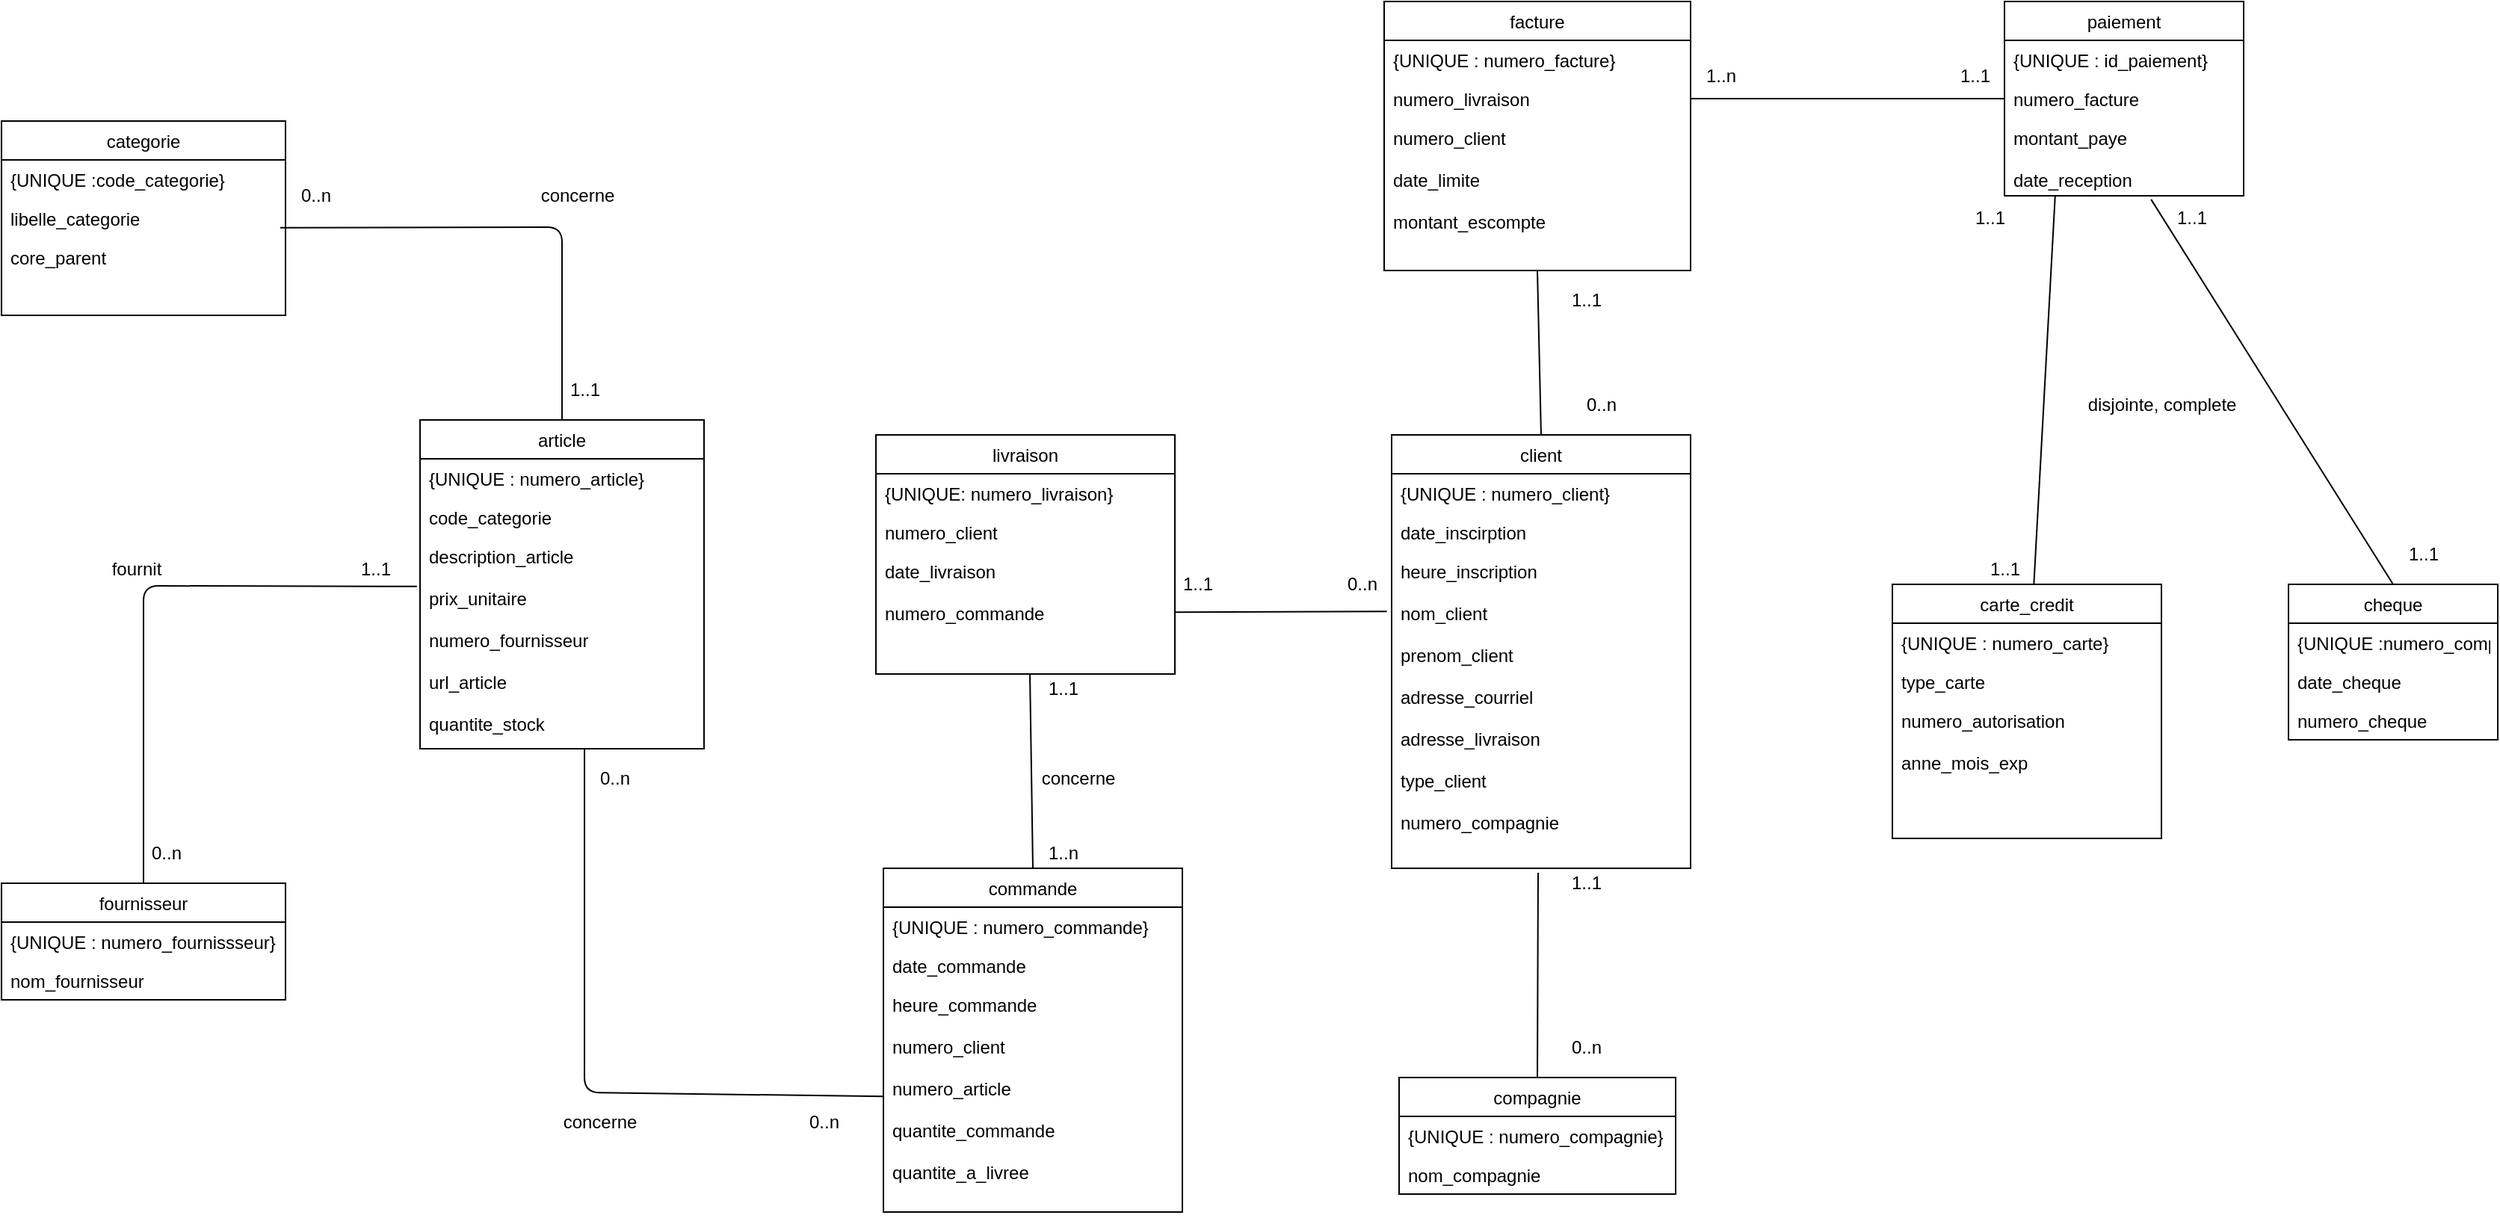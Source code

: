 <mxfile version="14.4.3" type="github">
  <diagram name="Page-1" id="c4acf3e9-155e-7222-9cf6-157b1a14988f">
    <mxGraphModel dx="1369" dy="709" grid="1" gridSize="10" guides="1" tooltips="1" connect="1" arrows="1" fold="1" page="1" pageScale="1" pageWidth="850" pageHeight="1100" background="#ffffff" math="0" shadow="0">
      <root>
        <mxCell id="0" />
        <mxCell id="1" parent="0" />
        <mxCell id="Wr57eoAMN5Djp9_CSVFM-5" value="fournisseur" style="swimlane;fontStyle=0;childLayout=stackLayout;horizontal=1;startSize=26;fillColor=none;horizontalStack=0;resizeParent=1;resizeParentMax=0;resizeLast=0;collapsible=1;marginBottom=0;" vertex="1" parent="1">
          <mxGeometry x="10" y="600" width="190" height="78" as="geometry" />
        </mxCell>
        <mxCell id="Wr57eoAMN5Djp9_CSVFM-6" value="{UNIQUE : numero_fournissseur}&#xa;&#xa;" style="text;strokeColor=none;fillColor=none;align=left;verticalAlign=top;spacingLeft=4;spacingRight=4;overflow=hidden;rotatable=0;points=[[0,0.5],[1,0.5]];portConstraint=eastwest;" vertex="1" parent="Wr57eoAMN5Djp9_CSVFM-5">
          <mxGeometry y="26" width="190" height="26" as="geometry" />
        </mxCell>
        <mxCell id="Wr57eoAMN5Djp9_CSVFM-7" value="nom_fournisseur" style="text;strokeColor=none;fillColor=none;align=left;verticalAlign=top;spacingLeft=4;spacingRight=4;overflow=hidden;rotatable=0;points=[[0,0.5],[1,0.5]];portConstraint=eastwest;" vertex="1" parent="Wr57eoAMN5Djp9_CSVFM-5">
          <mxGeometry y="52" width="190" height="26" as="geometry" />
        </mxCell>
        <mxCell id="Wr57eoAMN5Djp9_CSVFM-10" value="article" style="swimlane;fontStyle=0;childLayout=stackLayout;horizontal=1;startSize=26;fillColor=none;horizontalStack=0;resizeParent=1;resizeParentMax=0;resizeLast=0;collapsible=1;marginBottom=0;" vertex="1" parent="1">
          <mxGeometry x="290" y="290" width="190" height="220" as="geometry" />
        </mxCell>
        <mxCell id="Wr57eoAMN5Djp9_CSVFM-11" value="{UNIQUE : numero_article}" style="text;strokeColor=none;fillColor=none;align=left;verticalAlign=top;spacingLeft=4;spacingRight=4;overflow=hidden;rotatable=0;points=[[0,0.5],[1,0.5]];portConstraint=eastwest;" vertex="1" parent="Wr57eoAMN5Djp9_CSVFM-10">
          <mxGeometry y="26" width="190" height="26" as="geometry" />
        </mxCell>
        <mxCell id="Wr57eoAMN5Djp9_CSVFM-12" value="code_categorie" style="text;strokeColor=none;fillColor=none;align=left;verticalAlign=top;spacingLeft=4;spacingRight=4;overflow=hidden;rotatable=0;points=[[0,0.5],[1,0.5]];portConstraint=eastwest;" vertex="1" parent="Wr57eoAMN5Djp9_CSVFM-10">
          <mxGeometry y="52" width="190" height="26" as="geometry" />
        </mxCell>
        <mxCell id="Wr57eoAMN5Djp9_CSVFM-13" value="description_article&#xa;&#xa;prix_unitaire&#xa;&#xa;numero_fournisseur&#xa;&#xa;url_article&#xa;&#xa;quantite_stock" style="text;strokeColor=none;fillColor=none;align=left;verticalAlign=top;spacingLeft=4;spacingRight=4;overflow=hidden;rotatable=0;points=[[0,0.5],[1,0.5]];portConstraint=eastwest;" vertex="1" parent="Wr57eoAMN5Djp9_CSVFM-10">
          <mxGeometry y="78" width="190" height="142" as="geometry" />
        </mxCell>
        <mxCell id="Wr57eoAMN5Djp9_CSVFM-15" value="categorie" style="swimlane;fontStyle=0;childLayout=stackLayout;horizontal=1;startSize=26;fillColor=none;horizontalStack=0;resizeParent=1;resizeParentMax=0;resizeLast=0;collapsible=1;marginBottom=0;" vertex="1" parent="1">
          <mxGeometry x="10" y="90" width="190" height="130" as="geometry" />
        </mxCell>
        <mxCell id="Wr57eoAMN5Djp9_CSVFM-16" value="{UNIQUE :code_categorie}" style="text;strokeColor=none;fillColor=none;align=left;verticalAlign=top;spacingLeft=4;spacingRight=4;overflow=hidden;rotatable=0;points=[[0,0.5],[1,0.5]];portConstraint=eastwest;" vertex="1" parent="Wr57eoAMN5Djp9_CSVFM-15">
          <mxGeometry y="26" width="190" height="26" as="geometry" />
        </mxCell>
        <mxCell id="Wr57eoAMN5Djp9_CSVFM-17" value="libelle_categorie" style="text;strokeColor=none;fillColor=none;align=left;verticalAlign=top;spacingLeft=4;spacingRight=4;overflow=hidden;rotatable=0;points=[[0,0.5],[1,0.5]];portConstraint=eastwest;" vertex="1" parent="Wr57eoAMN5Djp9_CSVFM-15">
          <mxGeometry y="52" width="190" height="26" as="geometry" />
        </mxCell>
        <mxCell id="Wr57eoAMN5Djp9_CSVFM-18" value="core_parent" style="text;strokeColor=none;fillColor=none;align=left;verticalAlign=top;spacingLeft=4;spacingRight=4;overflow=hidden;rotatable=0;points=[[0,0.5],[1,0.5]];portConstraint=eastwest;" vertex="1" parent="Wr57eoAMN5Djp9_CSVFM-15">
          <mxGeometry y="78" width="190" height="52" as="geometry" />
        </mxCell>
        <mxCell id="Wr57eoAMN5Djp9_CSVFM-20" value="livraison" style="swimlane;fontStyle=0;childLayout=stackLayout;horizontal=1;startSize=26;fillColor=none;horizontalStack=0;resizeParent=1;resizeParentMax=0;resizeLast=0;collapsible=1;marginBottom=0;" vertex="1" parent="1">
          <mxGeometry x="595" y="300" width="200" height="160" as="geometry" />
        </mxCell>
        <mxCell id="Wr57eoAMN5Djp9_CSVFM-21" value="{UNIQUE: numero_livraison}" style="text;strokeColor=none;fillColor=none;align=left;verticalAlign=top;spacingLeft=4;spacingRight=4;overflow=hidden;rotatable=0;points=[[0,0.5],[1,0.5]];portConstraint=eastwest;" vertex="1" parent="Wr57eoAMN5Djp9_CSVFM-20">
          <mxGeometry y="26" width="200" height="26" as="geometry" />
        </mxCell>
        <mxCell id="Wr57eoAMN5Djp9_CSVFM-22" value="numero_client" style="text;strokeColor=none;fillColor=none;align=left;verticalAlign=top;spacingLeft=4;spacingRight=4;overflow=hidden;rotatable=0;points=[[0,0.5],[1,0.5]];portConstraint=eastwest;" vertex="1" parent="Wr57eoAMN5Djp9_CSVFM-20">
          <mxGeometry y="52" width="200" height="26" as="geometry" />
        </mxCell>
        <mxCell id="Wr57eoAMN5Djp9_CSVFM-23" value="date_livraison&#xa;&#xa;numero_commande" style="text;strokeColor=none;fillColor=none;align=left;verticalAlign=top;spacingLeft=4;spacingRight=4;overflow=hidden;rotatable=0;points=[[0,0.5],[1,0.5]];portConstraint=eastwest;" vertex="1" parent="Wr57eoAMN5Djp9_CSVFM-20">
          <mxGeometry y="78" width="200" height="82" as="geometry" />
        </mxCell>
        <mxCell id="Wr57eoAMN5Djp9_CSVFM-24" value="commande" style="swimlane;fontStyle=0;childLayout=stackLayout;horizontal=1;startSize=26;fillColor=none;horizontalStack=0;resizeParent=1;resizeParentMax=0;resizeLast=0;collapsible=1;marginBottom=0;" vertex="1" parent="1">
          <mxGeometry x="600" y="590" width="200" height="230" as="geometry" />
        </mxCell>
        <mxCell id="Wr57eoAMN5Djp9_CSVFM-25" value="{UNIQUE : numero_commande}" style="text;strokeColor=none;fillColor=none;align=left;verticalAlign=top;spacingLeft=4;spacingRight=4;overflow=hidden;rotatable=0;points=[[0,0.5],[1,0.5]];portConstraint=eastwest;" vertex="1" parent="Wr57eoAMN5Djp9_CSVFM-24">
          <mxGeometry y="26" width="200" height="26" as="geometry" />
        </mxCell>
        <mxCell id="Wr57eoAMN5Djp9_CSVFM-26" value="date_commande" style="text;strokeColor=none;fillColor=none;align=left;verticalAlign=top;spacingLeft=4;spacingRight=4;overflow=hidden;rotatable=0;points=[[0,0.5],[1,0.5]];portConstraint=eastwest;" vertex="1" parent="Wr57eoAMN5Djp9_CSVFM-24">
          <mxGeometry y="52" width="200" height="26" as="geometry" />
        </mxCell>
        <mxCell id="Wr57eoAMN5Djp9_CSVFM-27" value="heure_commande&#xa;&#xa;numero_client&#xa;&#xa;numero_article&#xa;&#xa;quantite_commande&#xa;&#xa;quantite_a_livree" style="text;strokeColor=none;fillColor=none;align=left;verticalAlign=top;spacingLeft=4;spacingRight=4;overflow=hidden;rotatable=0;points=[[0,0.5],[1,0.5]];portConstraint=eastwest;" vertex="1" parent="Wr57eoAMN5Djp9_CSVFM-24">
          <mxGeometry y="78" width="200" height="152" as="geometry" />
        </mxCell>
        <mxCell id="Wr57eoAMN5Djp9_CSVFM-28" value="client" style="swimlane;fontStyle=0;childLayout=stackLayout;horizontal=1;startSize=26;fillColor=none;horizontalStack=0;resizeParent=1;resizeParentMax=0;resizeLast=0;collapsible=1;marginBottom=0;" vertex="1" parent="1">
          <mxGeometry x="940" y="300" width="200" height="290" as="geometry" />
        </mxCell>
        <mxCell id="Wr57eoAMN5Djp9_CSVFM-29" value="{UNIQUE : numero_client}" style="text;strokeColor=none;fillColor=none;align=left;verticalAlign=top;spacingLeft=4;spacingRight=4;overflow=hidden;rotatable=0;points=[[0,0.5],[1,0.5]];portConstraint=eastwest;" vertex="1" parent="Wr57eoAMN5Djp9_CSVFM-28">
          <mxGeometry y="26" width="200" height="26" as="geometry" />
        </mxCell>
        <mxCell id="Wr57eoAMN5Djp9_CSVFM-30" value="date_inscirption" style="text;strokeColor=none;fillColor=none;align=left;verticalAlign=top;spacingLeft=4;spacingRight=4;overflow=hidden;rotatable=0;points=[[0,0.5],[1,0.5]];portConstraint=eastwest;" vertex="1" parent="Wr57eoAMN5Djp9_CSVFM-28">
          <mxGeometry y="52" width="200" height="26" as="geometry" />
        </mxCell>
        <mxCell id="Wr57eoAMN5Djp9_CSVFM-31" value="heure_inscription&#xa;&#xa;nom_client&#xa;&#xa;prenom_client&#xa;&#xa;adresse_courriel&#xa;&#xa;adresse_livraison&#xa;&#xa;type_client&#xa;&#xa;numero_compagnie" style="text;strokeColor=none;fillColor=none;align=left;verticalAlign=top;spacingLeft=4;spacingRight=4;overflow=hidden;rotatable=0;points=[[0,0.5],[1,0.5]];portConstraint=eastwest;" vertex="1" parent="Wr57eoAMN5Djp9_CSVFM-28">
          <mxGeometry y="78" width="200" height="212" as="geometry" />
        </mxCell>
        <mxCell id="Wr57eoAMN5Djp9_CSVFM-33" value="facture" style="swimlane;fontStyle=0;childLayout=stackLayout;horizontal=1;startSize=26;fillColor=none;horizontalStack=0;resizeParent=1;resizeParentMax=0;resizeLast=0;collapsible=1;marginBottom=0;" vertex="1" parent="1">
          <mxGeometry x="935" y="10" width="205" height="180" as="geometry" />
        </mxCell>
        <mxCell id="Wr57eoAMN5Djp9_CSVFM-34" value="{UNIQUE : numero_facture}" style="text;strokeColor=none;fillColor=none;align=left;verticalAlign=top;spacingLeft=4;spacingRight=4;overflow=hidden;rotatable=0;points=[[0,0.5],[1,0.5]];portConstraint=eastwest;" vertex="1" parent="Wr57eoAMN5Djp9_CSVFM-33">
          <mxGeometry y="26" width="205" height="26" as="geometry" />
        </mxCell>
        <mxCell id="Wr57eoAMN5Djp9_CSVFM-35" value="numero_livraison" style="text;strokeColor=none;fillColor=none;align=left;verticalAlign=top;spacingLeft=4;spacingRight=4;overflow=hidden;rotatable=0;points=[[0,0.5],[1,0.5]];portConstraint=eastwest;" vertex="1" parent="Wr57eoAMN5Djp9_CSVFM-33">
          <mxGeometry y="52" width="205" height="26" as="geometry" />
        </mxCell>
        <mxCell id="Wr57eoAMN5Djp9_CSVFM-36" value="numero_client&#xa;&#xa;date_limite&#xa;&#xa;montant_escompte" style="text;strokeColor=none;fillColor=none;align=left;verticalAlign=top;spacingLeft=4;spacingRight=4;overflow=hidden;rotatable=0;points=[[0,0.5],[1,0.5]];portConstraint=eastwest;" vertex="1" parent="Wr57eoAMN5Djp9_CSVFM-33">
          <mxGeometry y="78" width="205" height="102" as="geometry" />
        </mxCell>
        <mxCell id="Wr57eoAMN5Djp9_CSVFM-37" value="compagnie" style="swimlane;fontStyle=0;childLayout=stackLayout;horizontal=1;startSize=26;fillColor=none;horizontalStack=0;resizeParent=1;resizeParentMax=0;resizeLast=0;collapsible=1;marginBottom=0;" vertex="1" parent="1">
          <mxGeometry x="945" y="730" width="185" height="78" as="geometry" />
        </mxCell>
        <mxCell id="Wr57eoAMN5Djp9_CSVFM-38" value="{UNIQUE : numero_compagnie}" style="text;strokeColor=none;fillColor=none;align=left;verticalAlign=top;spacingLeft=4;spacingRight=4;overflow=hidden;rotatable=0;points=[[0,0.5],[1,0.5]];portConstraint=eastwest;" vertex="1" parent="Wr57eoAMN5Djp9_CSVFM-37">
          <mxGeometry y="26" width="185" height="26" as="geometry" />
        </mxCell>
        <mxCell id="Wr57eoAMN5Djp9_CSVFM-39" value="nom_compagnie" style="text;strokeColor=none;fillColor=none;align=left;verticalAlign=top;spacingLeft=4;spacingRight=4;overflow=hidden;rotatable=0;points=[[0,0.5],[1,0.5]];portConstraint=eastwest;" vertex="1" parent="Wr57eoAMN5Djp9_CSVFM-37">
          <mxGeometry y="52" width="185" height="26" as="geometry" />
        </mxCell>
        <mxCell id="Wr57eoAMN5Djp9_CSVFM-41" value="paiement" style="swimlane;fontStyle=0;childLayout=stackLayout;horizontal=1;startSize=26;fillColor=none;horizontalStack=0;resizeParent=1;resizeParentMax=0;resizeLast=0;collapsible=1;marginBottom=0;" vertex="1" parent="1">
          <mxGeometry x="1350" y="10" width="160" height="130" as="geometry" />
        </mxCell>
        <mxCell id="Wr57eoAMN5Djp9_CSVFM-42" value="{UNIQUE : id_paiement}&#xa;&#xa;" style="text;strokeColor=none;fillColor=none;align=left;verticalAlign=top;spacingLeft=4;spacingRight=4;overflow=hidden;rotatable=0;points=[[0,0.5],[1,0.5]];portConstraint=eastwest;" vertex="1" parent="Wr57eoAMN5Djp9_CSVFM-41">
          <mxGeometry y="26" width="160" height="26" as="geometry" />
        </mxCell>
        <mxCell id="Wr57eoAMN5Djp9_CSVFM-43" value="numero_facture" style="text;strokeColor=none;fillColor=none;align=left;verticalAlign=top;spacingLeft=4;spacingRight=4;overflow=hidden;rotatable=0;points=[[0,0.5],[1,0.5]];portConstraint=eastwest;" vertex="1" parent="Wr57eoAMN5Djp9_CSVFM-41">
          <mxGeometry y="52" width="160" height="26" as="geometry" />
        </mxCell>
        <mxCell id="Wr57eoAMN5Djp9_CSVFM-44" value="montant_paye&#xa;&#xa;date_reception" style="text;strokeColor=none;fillColor=none;align=left;verticalAlign=top;spacingLeft=4;spacingRight=4;overflow=hidden;rotatable=0;points=[[0,0.5],[1,0.5]];portConstraint=eastwest;" vertex="1" parent="Wr57eoAMN5Djp9_CSVFM-41">
          <mxGeometry y="78" width="160" height="52" as="geometry" />
        </mxCell>
        <mxCell id="Wr57eoAMN5Djp9_CSVFM-45" value="carte_credit" style="swimlane;fontStyle=0;childLayout=stackLayout;horizontal=1;startSize=26;fillColor=none;horizontalStack=0;resizeParent=1;resizeParentMax=0;resizeLast=0;collapsible=1;marginBottom=0;" vertex="1" parent="1">
          <mxGeometry x="1275" y="400" width="180" height="170" as="geometry" />
        </mxCell>
        <mxCell id="Wr57eoAMN5Djp9_CSVFM-46" value="{UNIQUE : numero_carte}" style="text;strokeColor=none;fillColor=none;align=left;verticalAlign=top;spacingLeft=4;spacingRight=4;overflow=hidden;rotatable=0;points=[[0,0.5],[1,0.5]];portConstraint=eastwest;" vertex="1" parent="Wr57eoAMN5Djp9_CSVFM-45">
          <mxGeometry y="26" width="180" height="26" as="geometry" />
        </mxCell>
        <mxCell id="Wr57eoAMN5Djp9_CSVFM-47" value="type_carte" style="text;strokeColor=none;fillColor=none;align=left;verticalAlign=top;spacingLeft=4;spacingRight=4;overflow=hidden;rotatable=0;points=[[0,0.5],[1,0.5]];portConstraint=eastwest;" vertex="1" parent="Wr57eoAMN5Djp9_CSVFM-45">
          <mxGeometry y="52" width="180" height="26" as="geometry" />
        </mxCell>
        <mxCell id="Wr57eoAMN5Djp9_CSVFM-48" value="numero_autorisation&#xa;&#xa;anne_mois_exp&#xa;&#xa;&#xa;" style="text;strokeColor=none;fillColor=none;align=left;verticalAlign=top;spacingLeft=4;spacingRight=4;overflow=hidden;rotatable=0;points=[[0,0.5],[1,0.5]];portConstraint=eastwest;" vertex="1" parent="Wr57eoAMN5Djp9_CSVFM-45">
          <mxGeometry y="78" width="180" height="92" as="geometry" />
        </mxCell>
        <mxCell id="Wr57eoAMN5Djp9_CSVFM-49" value="cheque" style="swimlane;fontStyle=0;childLayout=stackLayout;horizontal=1;startSize=26;fillColor=none;horizontalStack=0;resizeParent=1;resizeParentMax=0;resizeLast=0;collapsible=1;marginBottom=0;" vertex="1" parent="1">
          <mxGeometry x="1540" y="400" width="140" height="104" as="geometry" />
        </mxCell>
        <mxCell id="Wr57eoAMN5Djp9_CSVFM-50" value="{UNIQUE :numero_compte}" style="text;strokeColor=none;fillColor=none;align=left;verticalAlign=top;spacingLeft=4;spacingRight=4;overflow=hidden;rotatable=0;points=[[0,0.5],[1,0.5]];portConstraint=eastwest;" vertex="1" parent="Wr57eoAMN5Djp9_CSVFM-49">
          <mxGeometry y="26" width="140" height="26" as="geometry" />
        </mxCell>
        <mxCell id="Wr57eoAMN5Djp9_CSVFM-51" value="date_cheque" style="text;strokeColor=none;fillColor=none;align=left;verticalAlign=top;spacingLeft=4;spacingRight=4;overflow=hidden;rotatable=0;points=[[0,0.5],[1,0.5]];portConstraint=eastwest;" vertex="1" parent="Wr57eoAMN5Djp9_CSVFM-49">
          <mxGeometry y="52" width="140" height="26" as="geometry" />
        </mxCell>
        <mxCell id="Wr57eoAMN5Djp9_CSVFM-52" value="numero_cheque&#xa;&#xa;identifiant_banque" style="text;strokeColor=none;fillColor=none;align=left;verticalAlign=top;spacingLeft=4;spacingRight=4;overflow=hidden;rotatable=0;points=[[0,0.5],[1,0.5]];portConstraint=eastwest;" vertex="1" parent="Wr57eoAMN5Djp9_CSVFM-49">
          <mxGeometry y="78" width="140" height="26" as="geometry" />
        </mxCell>
        <mxCell id="Wr57eoAMN5Djp9_CSVFM-58" value="" style="endArrow=none;html=1;exitX=0.981;exitY=-0.128;exitDx=0;exitDy=0;exitPerimeter=0;entryX=0.5;entryY=0;entryDx=0;entryDy=0;" edge="1" parent="1" source="Wr57eoAMN5Djp9_CSVFM-18" target="Wr57eoAMN5Djp9_CSVFM-10">
          <mxGeometry width="50" height="50" relative="1" as="geometry">
            <mxPoint x="290" y="470" as="sourcePoint" />
            <mxPoint x="340" y="420" as="targetPoint" />
            <Array as="points">
              <mxPoint x="385" y="161" />
            </Array>
          </mxGeometry>
        </mxCell>
        <mxCell id="Wr57eoAMN5Djp9_CSVFM-59" value="" style="endArrow=none;html=1;exitX=-0.011;exitY=0.235;exitDx=0;exitDy=0;exitPerimeter=0;entryX=0.5;entryY=0;entryDx=0;entryDy=0;" edge="1" parent="1" source="Wr57eoAMN5Djp9_CSVFM-13" target="Wr57eoAMN5Djp9_CSVFM-5">
          <mxGeometry width="50" height="50" relative="1" as="geometry">
            <mxPoint x="290" y="470" as="sourcePoint" />
            <mxPoint x="90" y="450" as="targetPoint" />
            <Array as="points">
              <mxPoint x="105" y="401" />
            </Array>
          </mxGeometry>
        </mxCell>
        <mxCell id="Wr57eoAMN5Djp9_CSVFM-60" value="" style="endArrow=none;html=1;entryX=0.579;entryY=1;entryDx=0;entryDy=0;entryPerimeter=0;" edge="1" parent="1" source="Wr57eoAMN5Djp9_CSVFM-27" target="Wr57eoAMN5Djp9_CSVFM-13">
          <mxGeometry width="50" height="50" relative="1" as="geometry">
            <mxPoint x="400" y="780" as="sourcePoint" />
            <mxPoint x="340" y="420" as="targetPoint" />
            <Array as="points">
              <mxPoint x="400" y="740" />
            </Array>
          </mxGeometry>
        </mxCell>
        <mxCell id="Wr57eoAMN5Djp9_CSVFM-61" value="" style="endArrow=none;html=1;entryX=0.515;entryY=0.996;entryDx=0;entryDy=0;entryPerimeter=0;exitX=0.5;exitY=0;exitDx=0;exitDy=0;" edge="1" parent="1" source="Wr57eoAMN5Djp9_CSVFM-24" target="Wr57eoAMN5Djp9_CSVFM-23">
          <mxGeometry width="50" height="50" relative="1" as="geometry">
            <mxPoint x="290" y="470" as="sourcePoint" />
            <mxPoint x="340" y="420" as="targetPoint" />
          </mxGeometry>
        </mxCell>
        <mxCell id="Wr57eoAMN5Djp9_CSVFM-62" value="" style="endArrow=none;html=1;exitX=-0.016;exitY=0.189;exitDx=0;exitDy=0;exitPerimeter=0;" edge="1" parent="1" source="Wr57eoAMN5Djp9_CSVFM-31" target="Wr57eoAMN5Djp9_CSVFM-23">
          <mxGeometry width="50" height="50" relative="1" as="geometry">
            <mxPoint x="430" y="460" as="sourcePoint" />
            <mxPoint x="800" y="418" as="targetPoint" />
          </mxGeometry>
        </mxCell>
        <mxCell id="Wr57eoAMN5Djp9_CSVFM-64" value="" style="endArrow=none;html=1;exitX=0.5;exitY=1;exitDx=0;exitDy=0;exitPerimeter=0;entryX=0.5;entryY=0;entryDx=0;entryDy=0;" edge="1" parent="1" source="Wr57eoAMN5Djp9_CSVFM-36" target="Wr57eoAMN5Djp9_CSVFM-28">
          <mxGeometry width="50" height="50" relative="1" as="geometry">
            <mxPoint x="870" y="450" as="sourcePoint" />
            <mxPoint x="920" y="400" as="targetPoint" />
          </mxGeometry>
        </mxCell>
        <mxCell id="Wr57eoAMN5Djp9_CSVFM-65" value="" style="endArrow=none;html=1;exitX=1;exitY=0.5;exitDx=0;exitDy=0;entryX=0;entryY=0.5;entryDx=0;entryDy=0;" edge="1" parent="1" source="Wr57eoAMN5Djp9_CSVFM-35" target="Wr57eoAMN5Djp9_CSVFM-43">
          <mxGeometry width="50" height="50" relative="1" as="geometry">
            <mxPoint x="870" y="450" as="sourcePoint" />
            <mxPoint x="920" y="400" as="targetPoint" />
          </mxGeometry>
        </mxCell>
        <mxCell id="Wr57eoAMN5Djp9_CSVFM-66" value="" style="endArrow=none;html=1;exitX=0.212;exitY=0.992;exitDx=0;exitDy=0;exitPerimeter=0;" edge="1" parent="1" source="Wr57eoAMN5Djp9_CSVFM-44" target="Wr57eoAMN5Djp9_CSVFM-45">
          <mxGeometry width="50" height="50" relative="1" as="geometry">
            <mxPoint x="870" y="450" as="sourcePoint" />
            <mxPoint x="920" y="400" as="targetPoint" />
            <Array as="points" />
          </mxGeometry>
        </mxCell>
        <mxCell id="Wr57eoAMN5Djp9_CSVFM-67" value="" style="endArrow=none;html=1;entryX=0.5;entryY=0;entryDx=0;entryDy=0;exitX=0.613;exitY=1.047;exitDx=0;exitDy=0;exitPerimeter=0;" edge="1" parent="1" source="Wr57eoAMN5Djp9_CSVFM-44" target="Wr57eoAMN5Djp9_CSVFM-49">
          <mxGeometry width="50" height="50" relative="1" as="geometry">
            <mxPoint x="1474" y="130" as="sourcePoint" />
            <mxPoint x="920" y="400" as="targetPoint" />
            <Array as="points" />
          </mxGeometry>
        </mxCell>
        <mxCell id="Wr57eoAMN5Djp9_CSVFM-68" value="1..1" style="text;html=1;align=center;verticalAlign=middle;resizable=0;points=[];autosize=1;" vertex="1" parent="1">
          <mxGeometry x="380" y="260" width="40" height="20" as="geometry" />
        </mxCell>
        <mxCell id="Wr57eoAMN5Djp9_CSVFM-69" value="0..n" style="text;html=1;align=center;verticalAlign=middle;resizable=0;points=[];autosize=1;" vertex="1" parent="1">
          <mxGeometry x="200" y="130" width="40" height="20" as="geometry" />
        </mxCell>
        <mxCell id="Wr57eoAMN5Djp9_CSVFM-70" value="concerne" style="text;html=1;align=center;verticalAlign=middle;resizable=0;points=[];autosize=1;" vertex="1" parent="1">
          <mxGeometry x="365" y="130" width="60" height="20" as="geometry" />
        </mxCell>
        <mxCell id="Wr57eoAMN5Djp9_CSVFM-71" value="fournit" style="text;html=1;align=center;verticalAlign=middle;resizable=0;points=[];autosize=1;" vertex="1" parent="1">
          <mxGeometry x="75" y="380" width="50" height="20" as="geometry" />
        </mxCell>
        <mxCell id="Wr57eoAMN5Djp9_CSVFM-72" value="0..n" style="text;html=1;align=center;verticalAlign=middle;resizable=0;points=[];autosize=1;" vertex="1" parent="1">
          <mxGeometry x="100" y="570" width="40" height="20" as="geometry" />
        </mxCell>
        <mxCell id="Wr57eoAMN5Djp9_CSVFM-73" value="1..1" style="text;html=1;align=center;verticalAlign=middle;resizable=0;points=[];autosize=1;" vertex="1" parent="1">
          <mxGeometry x="240" y="380" width="40" height="20" as="geometry" />
        </mxCell>
        <mxCell id="Wr57eoAMN5Djp9_CSVFM-74" value="0..n" style="text;html=1;align=center;verticalAlign=middle;resizable=0;points=[];autosize=1;" vertex="1" parent="1">
          <mxGeometry x="540" y="750" width="40" height="20" as="geometry" />
        </mxCell>
        <mxCell id="Wr57eoAMN5Djp9_CSVFM-75" value="0..n" style="text;html=1;align=center;verticalAlign=middle;resizable=0;points=[];autosize=1;" vertex="1" parent="1">
          <mxGeometry x="400" y="520" width="40" height="20" as="geometry" />
        </mxCell>
        <mxCell id="Wr57eoAMN5Djp9_CSVFM-76" value="concerne" style="text;html=1;align=center;verticalAlign=middle;resizable=0;points=[];autosize=1;" vertex="1" parent="1">
          <mxGeometry x="380" y="750" width="60" height="20" as="geometry" />
        </mxCell>
        <mxCell id="Wr57eoAMN5Djp9_CSVFM-77" value="1..1" style="text;html=1;align=center;verticalAlign=middle;resizable=0;points=[];autosize=1;" vertex="1" parent="1">
          <mxGeometry x="700" y="460" width="40" height="20" as="geometry" />
        </mxCell>
        <mxCell id="Wr57eoAMN5Djp9_CSVFM-78" value="1..n" style="text;html=1;align=center;verticalAlign=middle;resizable=0;points=[];autosize=1;" vertex="1" parent="1">
          <mxGeometry x="700" y="570" width="40" height="20" as="geometry" />
        </mxCell>
        <mxCell id="Wr57eoAMN5Djp9_CSVFM-79" value="concerne" style="text;html=1;align=center;verticalAlign=middle;resizable=0;points=[];autosize=1;" vertex="1" parent="1">
          <mxGeometry x="700" y="520" width="60" height="20" as="geometry" />
        </mxCell>
        <mxCell id="Wr57eoAMN5Djp9_CSVFM-80" value="1..1" style="text;html=1;align=center;verticalAlign=middle;resizable=0;points=[];autosize=1;" vertex="1" parent="1">
          <mxGeometry x="790" y="390" width="40" height="20" as="geometry" />
        </mxCell>
        <mxCell id="Wr57eoAMN5Djp9_CSVFM-81" value="0..n" style="text;html=1;align=center;verticalAlign=middle;resizable=0;points=[];autosize=1;" vertex="1" parent="1">
          <mxGeometry x="900" y="390" width="40" height="20" as="geometry" />
        </mxCell>
        <mxCell id="Wr57eoAMN5Djp9_CSVFM-82" value="1..1" style="text;html=1;align=center;verticalAlign=middle;resizable=0;points=[];autosize=1;" vertex="1" parent="1">
          <mxGeometry x="1050" y="200" width="40" height="20" as="geometry" />
        </mxCell>
        <mxCell id="Wr57eoAMN5Djp9_CSVFM-83" value="0..n" style="text;html=1;align=center;verticalAlign=middle;resizable=0;points=[];autosize=1;" vertex="1" parent="1">
          <mxGeometry x="1060" y="270" width="40" height="20" as="geometry" />
        </mxCell>
        <mxCell id="Wr57eoAMN5Djp9_CSVFM-84" value="" style="endArrow=none;html=1;exitX=0.5;exitY=0;exitDx=0;exitDy=0;" edge="1" parent="1" source="Wr57eoAMN5Djp9_CSVFM-37">
          <mxGeometry width="50" height="50" relative="1" as="geometry">
            <mxPoint x="700" y="700" as="sourcePoint" />
            <mxPoint x="1038" y="593" as="targetPoint" />
          </mxGeometry>
        </mxCell>
        <mxCell id="Wr57eoAMN5Djp9_CSVFM-85" value="0..n" style="text;html=1;align=center;verticalAlign=middle;resizable=0;points=[];autosize=1;" vertex="1" parent="1">
          <mxGeometry x="1050" y="700" width="40" height="20" as="geometry" />
        </mxCell>
        <mxCell id="Wr57eoAMN5Djp9_CSVFM-86" value="1..1" style="text;html=1;align=center;verticalAlign=middle;resizable=0;points=[];autosize=1;" vertex="1" parent="1">
          <mxGeometry x="1050" y="590" width="40" height="20" as="geometry" />
        </mxCell>
        <mxCell id="Wr57eoAMN5Djp9_CSVFM-87" value="1..n" style="text;html=1;align=center;verticalAlign=middle;resizable=0;points=[];autosize=1;" vertex="1" parent="1">
          <mxGeometry x="1140" y="50" width="40" height="20" as="geometry" />
        </mxCell>
        <mxCell id="Wr57eoAMN5Djp9_CSVFM-88" value="1..1" style="text;html=1;align=center;verticalAlign=middle;resizable=0;points=[];autosize=1;" vertex="1" parent="1">
          <mxGeometry x="1310" y="50" width="40" height="20" as="geometry" />
        </mxCell>
        <mxCell id="Wr57eoAMN5Djp9_CSVFM-89" value="1..1" style="text;html=1;align=center;verticalAlign=middle;resizable=0;points=[];autosize=1;" vertex="1" parent="1">
          <mxGeometry x="1320" y="145" width="40" height="20" as="geometry" />
        </mxCell>
        <mxCell id="Wr57eoAMN5Djp9_CSVFM-90" value="1..1" style="text;html=1;align=center;verticalAlign=middle;resizable=0;points=[];autosize=1;" vertex="1" parent="1">
          <mxGeometry x="1330" y="380" width="40" height="20" as="geometry" />
        </mxCell>
        <mxCell id="Wr57eoAMN5Djp9_CSVFM-91" value="1..1" style="text;html=1;align=center;verticalAlign=middle;resizable=0;points=[];autosize=1;" vertex="1" parent="1">
          <mxGeometry x="1610" y="370" width="40" height="20" as="geometry" />
        </mxCell>
        <mxCell id="Wr57eoAMN5Djp9_CSVFM-92" value="disjointe, complete" style="text;html=1;align=center;verticalAlign=middle;resizable=0;points=[];autosize=1;" vertex="1" parent="1">
          <mxGeometry x="1400" y="270" width="110" height="20" as="geometry" />
        </mxCell>
        <mxCell id="Wr57eoAMN5Djp9_CSVFM-93" value="1..1" style="text;html=1;align=center;verticalAlign=middle;resizable=0;points=[];autosize=1;" vertex="1" parent="1">
          <mxGeometry x="1455" y="145" width="40" height="20" as="geometry" />
        </mxCell>
      </root>
    </mxGraphModel>
  </diagram>
</mxfile>
